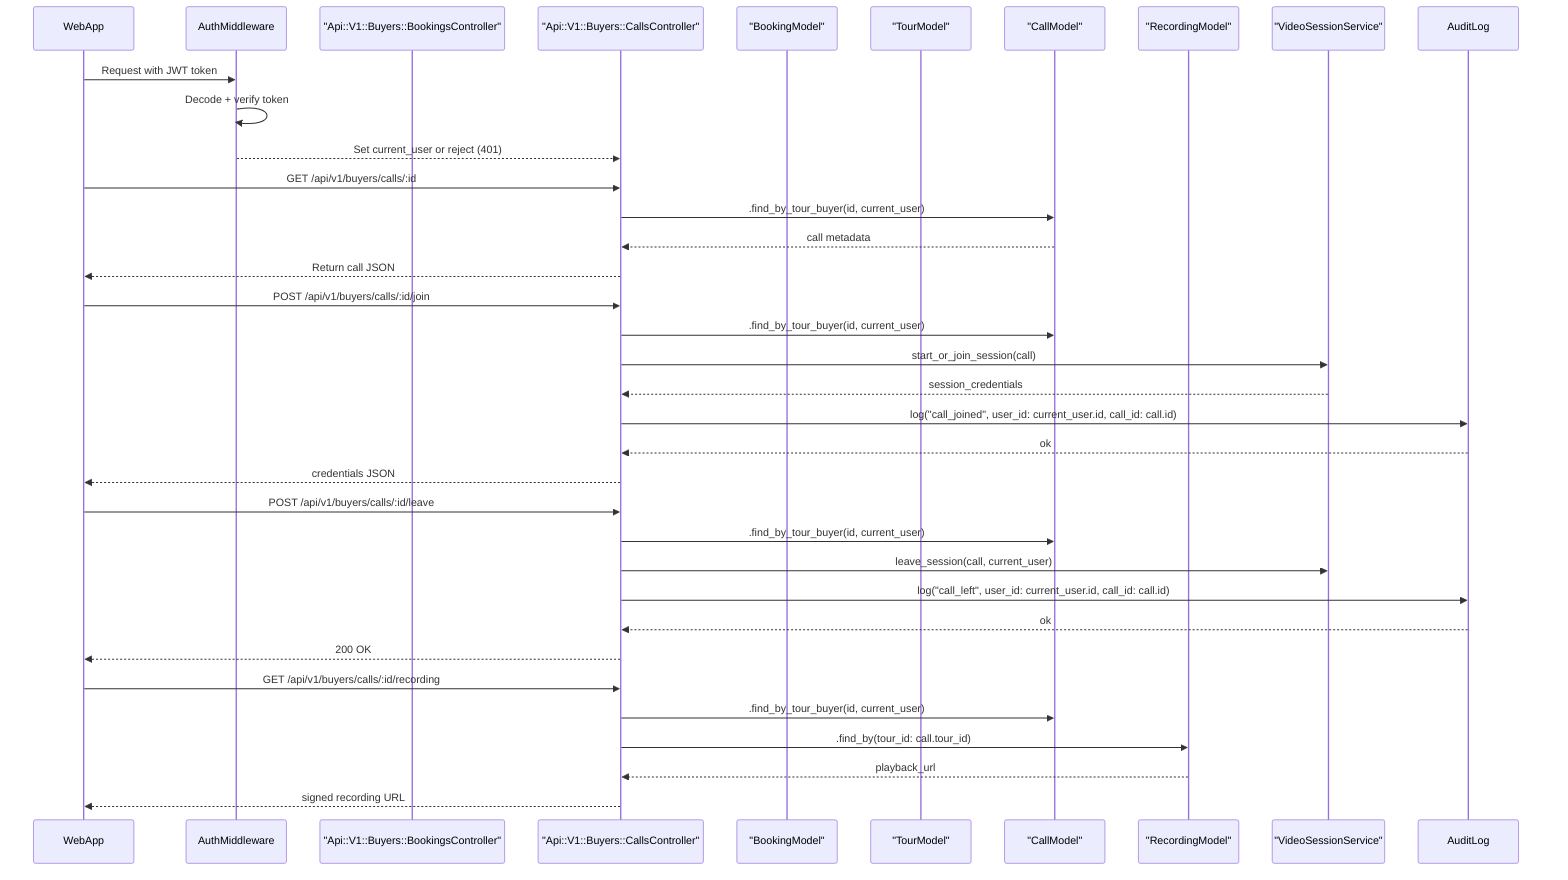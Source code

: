 sequenceDiagram
    participant WebApp
    participant Auth as AuthMiddleware
    participant BC as "Api::V1::Buyers::BookingsController"
    participant CC as "Api::V1::Buyers::CallsController"
    participant Booking as "BookingModel"
    participant Tour as "TourModel"
    participant Call as "CallModel"
    participant Recording as "RecordingModel"
    participant VideoService as "VideoSessionService"
    participant AuditLog

    %% Auth
    WebApp->>Auth: Request with JWT token
    Auth->>Auth: Decode + verify token
    Auth-->>CC: Set current_user or reject (401)

    %% Get call details (after booking confirmation)
    WebApp->>CC: GET /api/v1/buyers/calls/:id
    CC->>Call: .find_by_tour_buyer(id, current_user)
    Call-->>CC: call metadata
    CC-->>WebApp: Return call JSON

    %% POST /buyers/calls/:id/join (LOGGED)
    WebApp->>CC: POST /api/v1/buyers/calls/:id/join
    CC->>Call: .find_by_tour_buyer(id, current_user)
    CC->>VideoService: start_or_join_session(call)
    VideoService-->>CC: session_credentials
    CC->>AuditLog: log("call_joined", user_id: current_user.id, call_id: call.id)
    AuditLog-->>CC: ok
    CC-->>WebApp: credentials JSON

    %% POST /buyers/calls/:id/leave (LOGGED)
    WebApp->>CC: POST /api/v1/buyers/calls/:id/leave
    CC->>Call: .find_by_tour_buyer(id, current_user)
    CC->>VideoService: leave_session(call, current_user)
    CC->>AuditLog: log("call_left", user_id: current_user.id, call_id: call.id)
    AuditLog-->>CC: ok
    CC-->>WebApp: 200 OK

    %% GET /buyers/calls/:id/recording (READ-ONLY, NOT LOGGED)
    WebApp->>CC: GET /api/v1/buyers/calls/:id/recording
    CC->>Call: .find_by_tour_buyer(id, current_user)
    CC->>Recording: .find_by(tour_id: call.tour_id)
    Recording-->>CC: playback_url
    CC-->>WebApp: signed recording URL